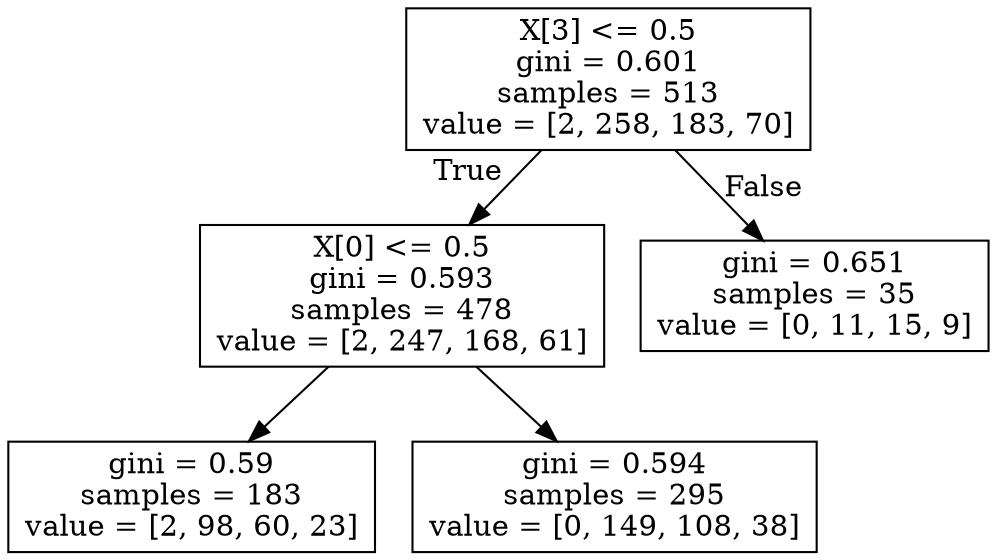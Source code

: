 digraph Tree {
node [shape=box] ;
0 [label="X[3] <= 0.5\ngini = 0.601\nsamples = 513\nvalue = [2, 258, 183, 70]"] ;
1 [label="X[0] <= 0.5\ngini = 0.593\nsamples = 478\nvalue = [2, 247, 168, 61]"] ;
0 -> 1 [labeldistance=2.5, labelangle=45, headlabel="True"] ;
2 [label="gini = 0.59\nsamples = 183\nvalue = [2, 98, 60, 23]"] ;
1 -> 2 ;
3 [label="gini = 0.594\nsamples = 295\nvalue = [0, 149, 108, 38]"] ;
1 -> 3 ;
4 [label="gini = 0.651\nsamples = 35\nvalue = [0, 11, 15, 9]"] ;
0 -> 4 [labeldistance=2.5, labelangle=-45, headlabel="False"] ;
}